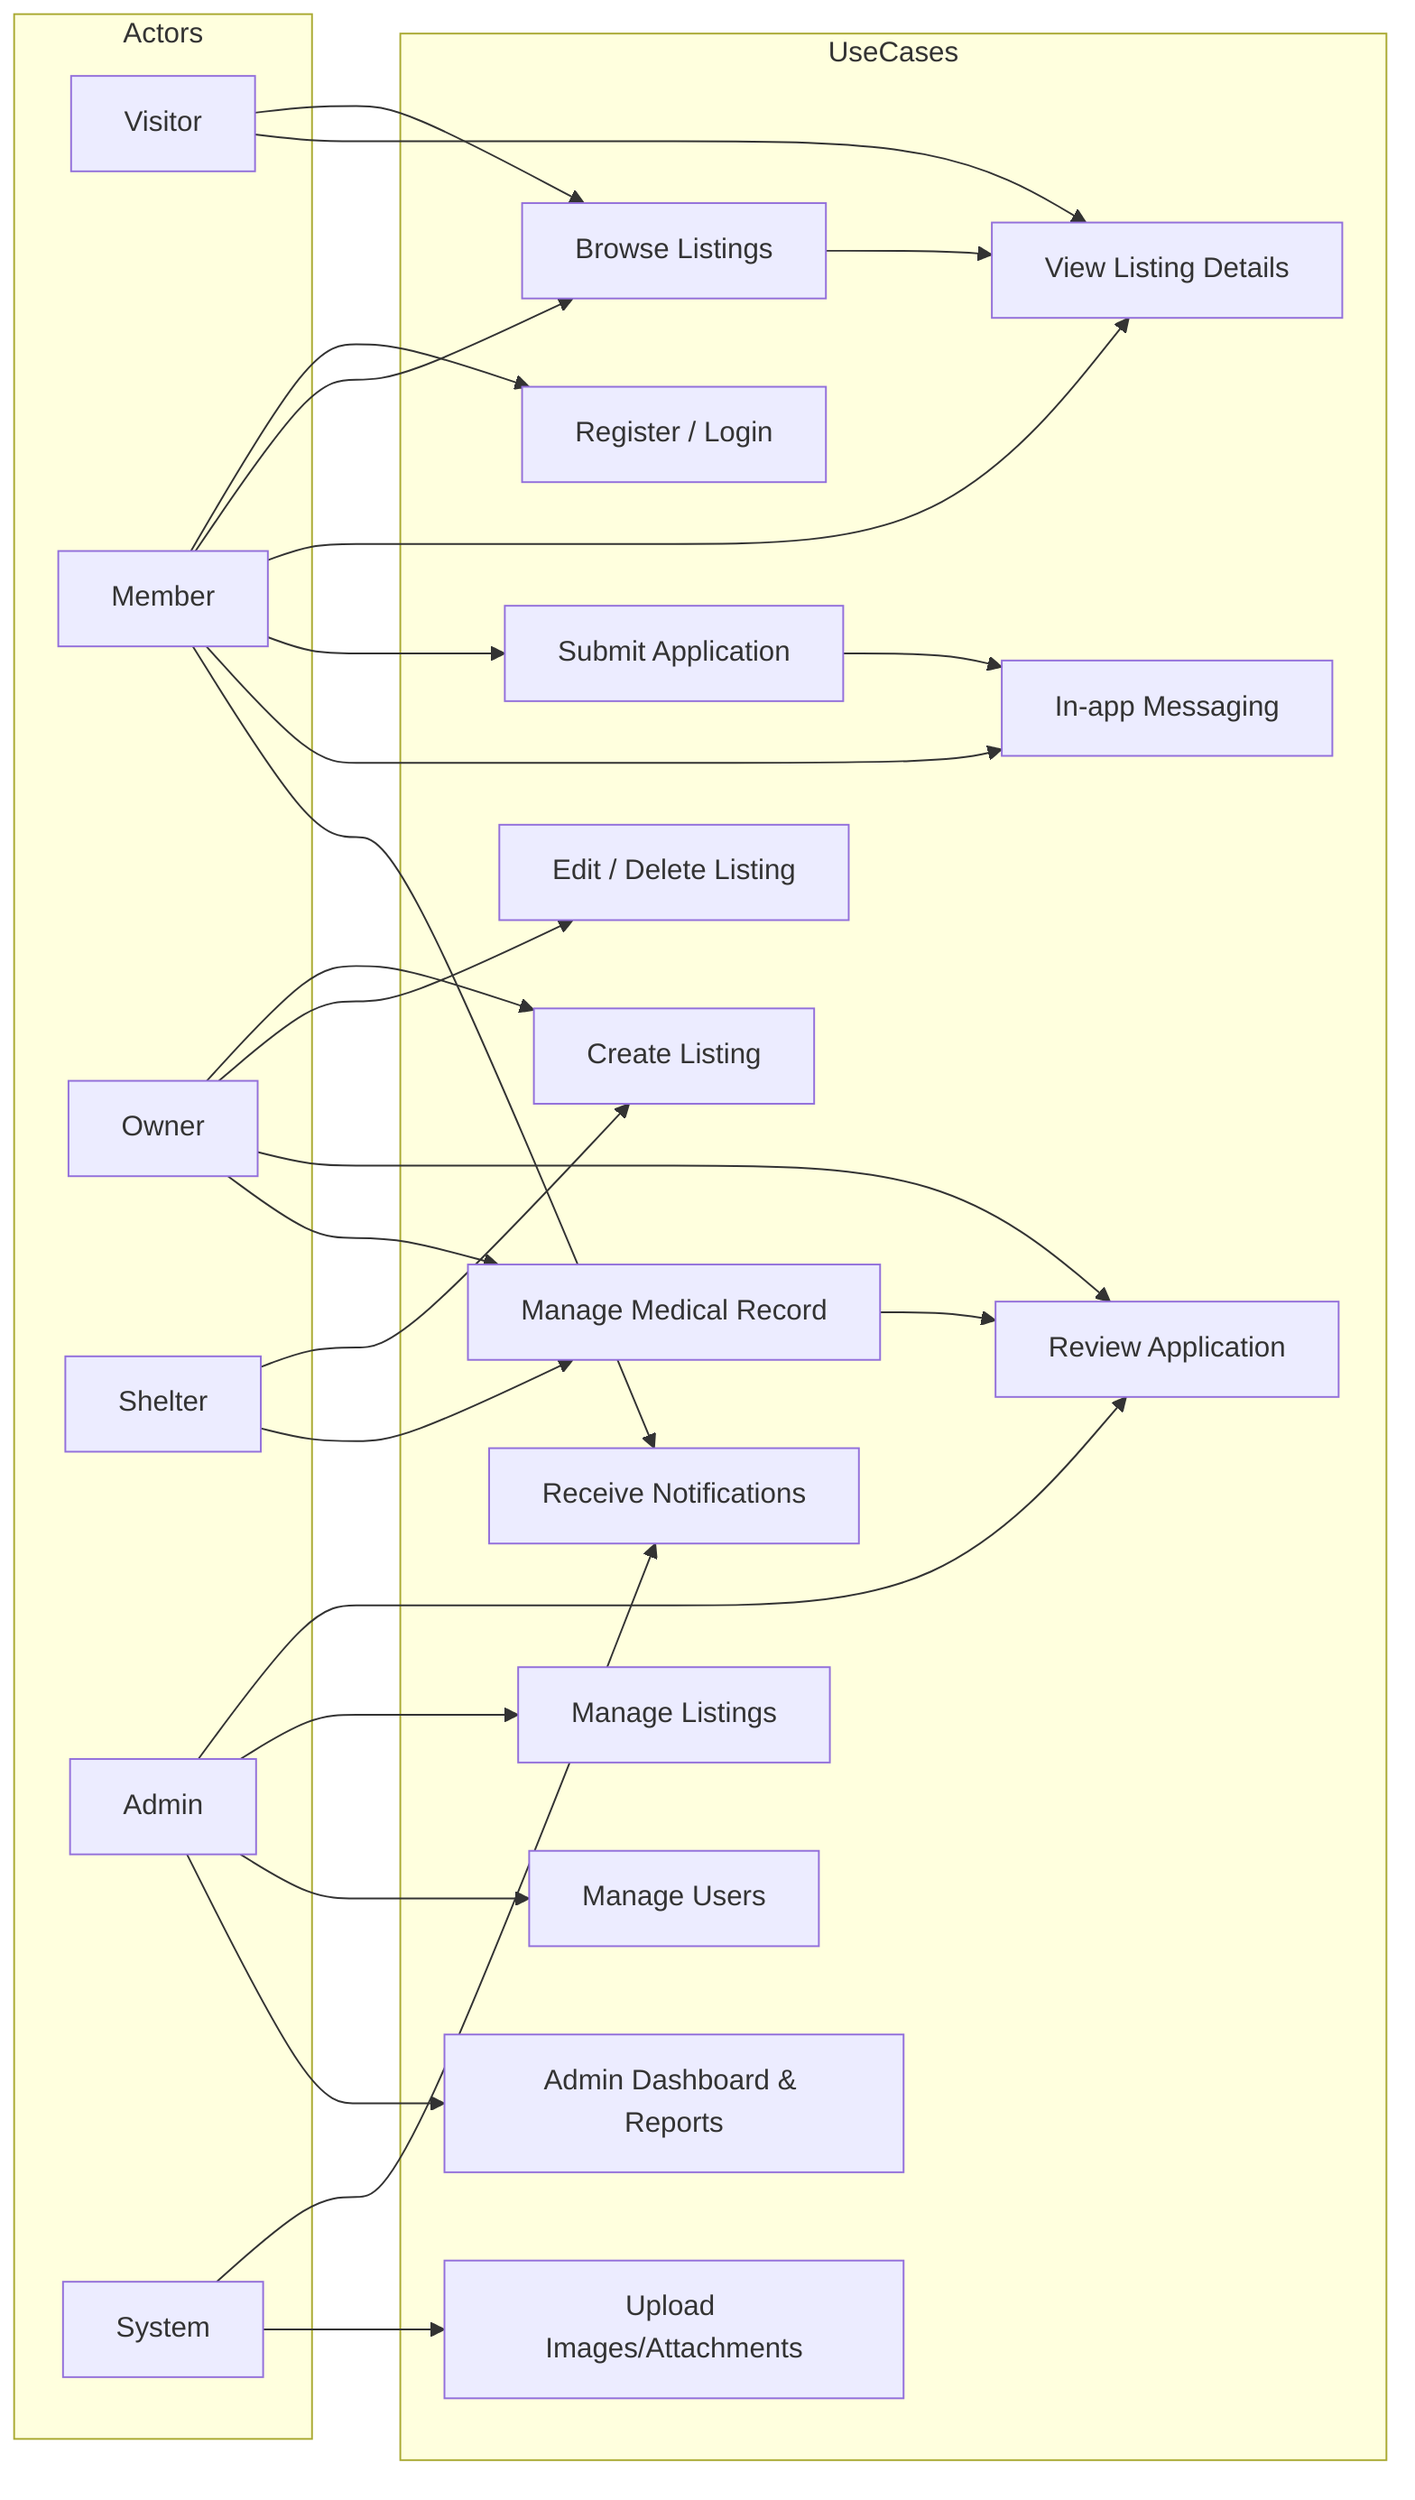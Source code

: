 graph LR
  subgraph Actors
    V[Visitor]
    M[Member]
    O[Owner]
    S[Shelter]
    A[Admin]
    Sys[System]
  end

  subgraph UseCases
    Browse[Browse Listings]
    View[View Listing Details]
    Login[Register / Login]
    Create[Create Listing]
    Edit[Edit / Delete Listing]
    Submit[Submit Application]
    Msg[In-app Messaging]
    Notify[Receive Notifications]
    Review[Review Application]
    ManageMR[Manage Medical Record]
    ManageListings[Manage Listings]
    ManageUsers[Manage Users]
    AdminDash[Admin Dashboard & Reports]
    Upload[Upload Images/Attachments]
  end

  V --> Browse
  V --> View

  M --> Login
  M --> Browse
  M --> View
  M --> Submit
  M --> Msg
  M --> Notify

  O --> Create
  O --> Edit
  O --> Review
  O --> ManageMR

  S --> Create
  S --> ManageMR

  A --> Review
  A --> ManageListings
  A --> ManageUsers
  A --> AdminDash

  Sys --> Notify
  Sys --> Upload

  Browse --> View
  Submit --> Msg
  ManageMR --> Review